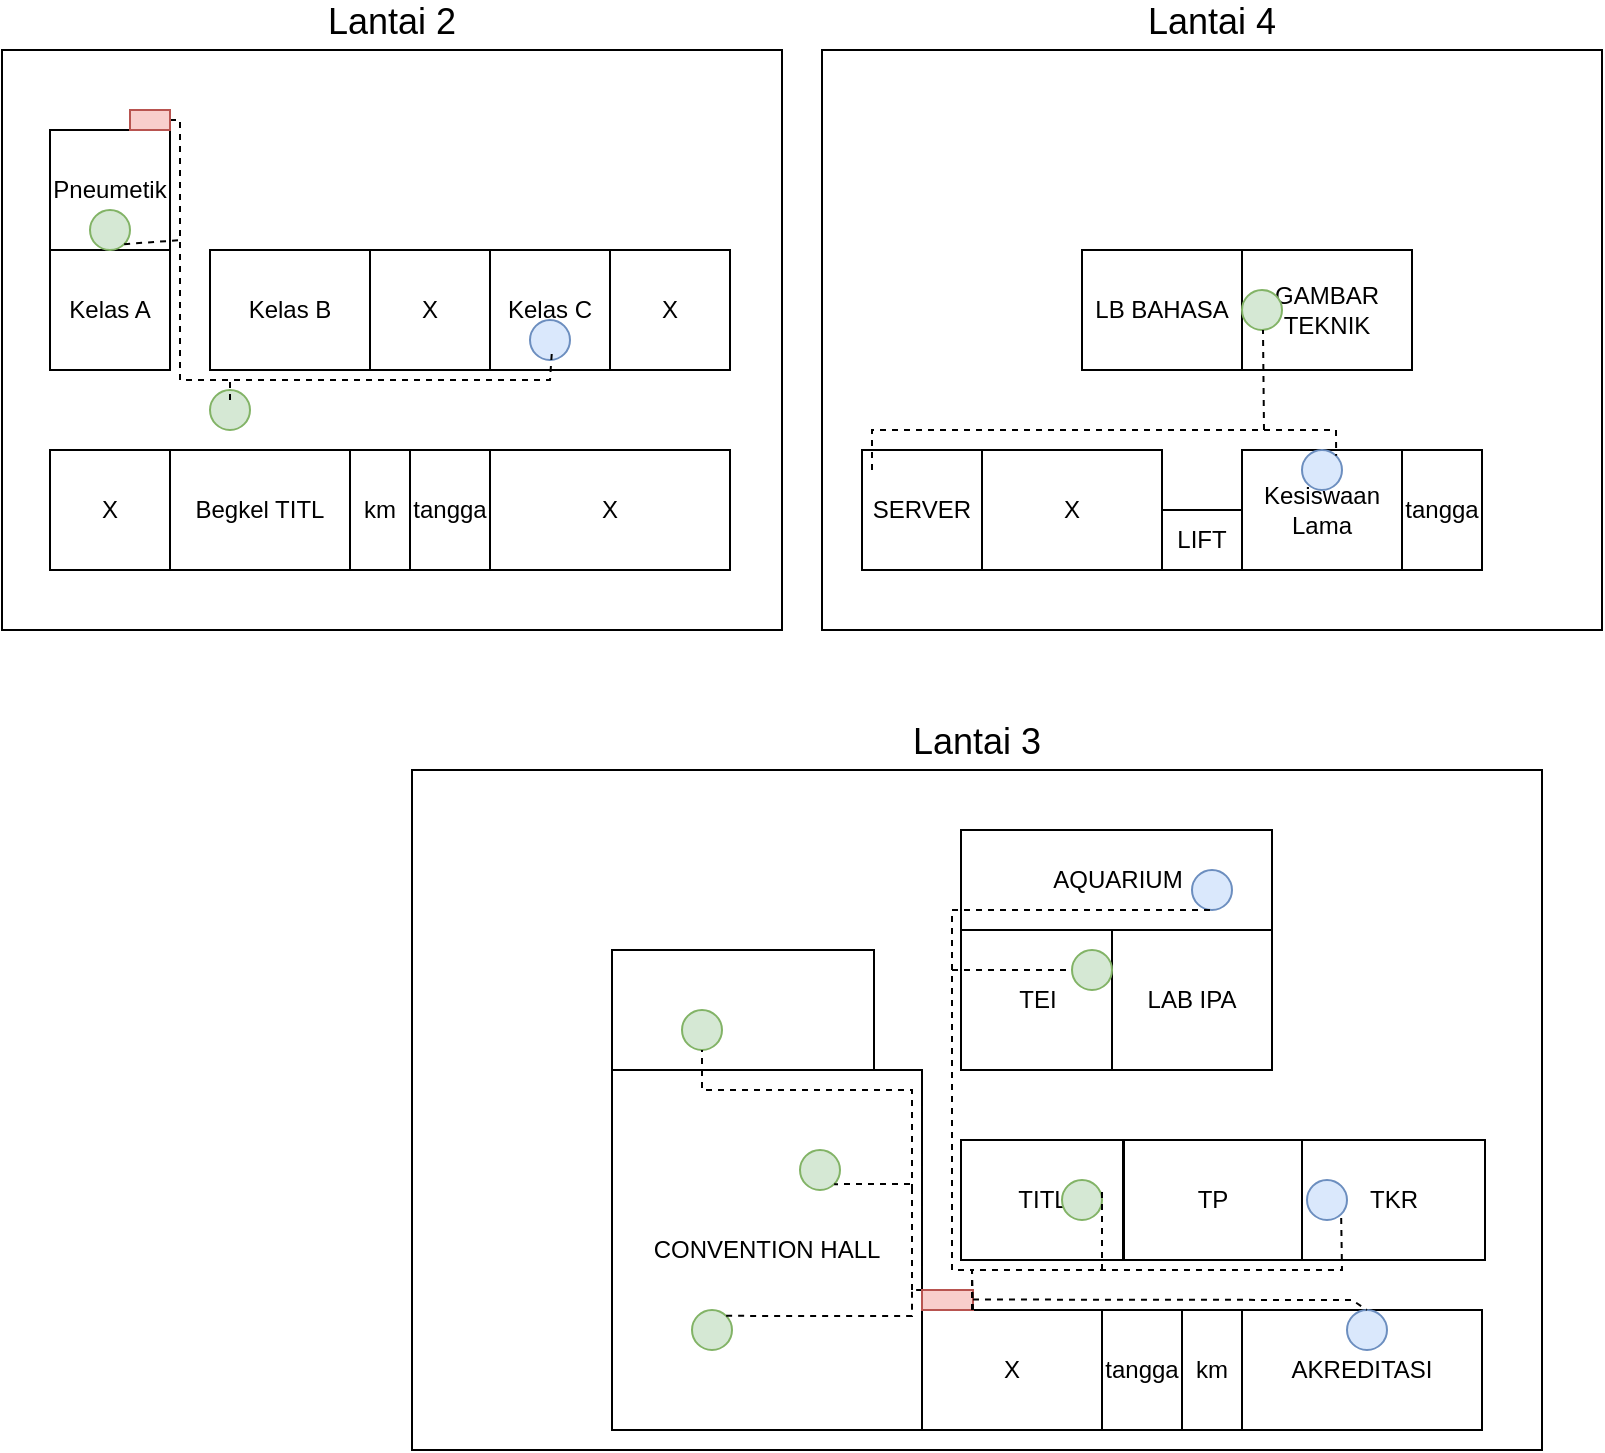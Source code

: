 <mxfile version="27.1.6">
  <diagram name="Halaman-1" id="R6oPI6uiMx98sxY8Ym2y">
    <mxGraphModel dx="553" dy="488" grid="1" gridSize="5" guides="1" tooltips="1" connect="1" arrows="1" fold="1" page="1" pageScale="1" pageWidth="827" pageHeight="1169" math="0" shadow="0">
      <root>
        <mxCell id="0" />
        <mxCell id="1" parent="0" />
        <mxCell id="iIIdw8pLbRfKMHtINdCc-13" value="Lantai 2" style="rounded=0;whiteSpace=wrap;html=1;labelPosition=center;verticalLabelPosition=top;align=center;verticalAlign=bottom;fontSize=18;" parent="1" vertex="1">
          <mxGeometry x="15" y="40" width="390" height="290" as="geometry" />
        </mxCell>
        <mxCell id="iIIdw8pLbRfKMHtINdCc-1" value="tangga" style="rounded=0;whiteSpace=wrap;html=1;" parent="1" vertex="1">
          <mxGeometry x="219" y="240" width="40" height="60" as="geometry" />
        </mxCell>
        <mxCell id="iIIdw8pLbRfKMHtINdCc-2" value="km" style="rounded=0;whiteSpace=wrap;html=1;" parent="1" vertex="1">
          <mxGeometry x="189" y="240" width="30" height="60" as="geometry" />
        </mxCell>
        <mxCell id="iIIdw8pLbRfKMHtINdCc-3" value="Begkel TITL" style="rounded=0;whiteSpace=wrap;html=1;" parent="1" vertex="1">
          <mxGeometry x="99" y="240" width="90" height="60" as="geometry" />
        </mxCell>
        <mxCell id="iIIdw8pLbRfKMHtINdCc-4" value="X" style="rounded=0;whiteSpace=wrap;html=1;" parent="1" vertex="1">
          <mxGeometry x="39" y="240" width="60" height="60" as="geometry" />
        </mxCell>
        <mxCell id="iIIdw8pLbRfKMHtINdCc-5" value="X" style="rounded=0;whiteSpace=wrap;html=1;" parent="1" vertex="1">
          <mxGeometry x="259" y="240" width="120" height="60" as="geometry" />
        </mxCell>
        <mxCell id="iIIdw8pLbRfKMHtINdCc-7" value="X" style="rounded=0;whiteSpace=wrap;html=1;" parent="1" vertex="1">
          <mxGeometry x="199" y="140" width="60" height="60" as="geometry" />
        </mxCell>
        <mxCell id="iIIdw8pLbRfKMHtINdCc-8" value="Kelas C" style="rounded=0;whiteSpace=wrap;html=1;" parent="1" vertex="1">
          <mxGeometry x="259" y="140" width="60" height="60" as="geometry" />
        </mxCell>
        <mxCell id="iIIdw8pLbRfKMHtINdCc-9" value="X" style="rounded=0;whiteSpace=wrap;html=1;" parent="1" vertex="1">
          <mxGeometry x="319" y="140" width="60" height="60" as="geometry" />
        </mxCell>
        <mxCell id="iIIdw8pLbRfKMHtINdCc-10" value="Kelas B" style="rounded=0;whiteSpace=wrap;html=1;" parent="1" vertex="1">
          <mxGeometry x="119" y="140" width="80" height="60" as="geometry" />
        </mxCell>
        <mxCell id="iIIdw8pLbRfKMHtINdCc-11" value="Kelas A" style="rounded=0;whiteSpace=wrap;html=1;" parent="1" vertex="1">
          <mxGeometry x="39" y="140" width="60" height="60" as="geometry" />
        </mxCell>
        <mxCell id="iIIdw8pLbRfKMHtINdCc-12" value="Pneumetik" style="rounded=0;whiteSpace=wrap;html=1;" parent="1" vertex="1">
          <mxGeometry x="39" y="80" width="60" height="60" as="geometry" />
        </mxCell>
        <mxCell id="iIIdw8pLbRfKMHtINdCc-14" value="Lantai 3" style="rounded=0;whiteSpace=wrap;html=1;labelPosition=center;verticalLabelPosition=top;align=center;verticalAlign=bottom;fontSize=18;" parent="1" vertex="1">
          <mxGeometry x="220" y="400" width="565" height="340" as="geometry" />
        </mxCell>
        <mxCell id="iIIdw8pLbRfKMHtINdCc-15" value="tangga" style="rounded=0;whiteSpace=wrap;html=1;" parent="1" vertex="1">
          <mxGeometry x="565" y="670" width="40" height="60" as="geometry" />
        </mxCell>
        <mxCell id="iIIdw8pLbRfKMHtINdCc-16" value="km" style="rounded=0;whiteSpace=wrap;html=1;" parent="1" vertex="1">
          <mxGeometry x="605" y="670" width="30" height="60" as="geometry" />
        </mxCell>
        <mxCell id="iIIdw8pLbRfKMHtINdCc-17" value="X" style="rounded=0;whiteSpace=wrap;html=1;" parent="1" vertex="1">
          <mxGeometry x="475" y="670" width="90" height="60" as="geometry" />
        </mxCell>
        <mxCell id="iIIdw8pLbRfKMHtINdCc-19" value="AKREDITASI" style="rounded=0;whiteSpace=wrap;html=1;" parent="1" vertex="1">
          <mxGeometry x="635" y="670" width="120" height="60" as="geometry" />
        </mxCell>
        <mxCell id="iIIdw8pLbRfKMHtINdCc-21" value="TP" style="rounded=0;whiteSpace=wrap;html=1;" parent="1" vertex="1">
          <mxGeometry x="576" y="585" width="89" height="60" as="geometry" />
        </mxCell>
        <mxCell id="iIIdw8pLbRfKMHtINdCc-22" value="TKR" style="rounded=0;whiteSpace=wrap;html=1;" parent="1" vertex="1">
          <mxGeometry x="665" y="585" width="91.5" height="60" as="geometry" />
        </mxCell>
        <mxCell id="iIIdw8pLbRfKMHtINdCc-23" value="TITL" style="rounded=0;whiteSpace=wrap;html=1;" parent="1" vertex="1">
          <mxGeometry x="494.5" y="585" width="81" height="60" as="geometry" />
        </mxCell>
        <mxCell id="iIIdw8pLbRfKMHtINdCc-26" value="Lantai 4" style="rounded=0;whiteSpace=wrap;html=1;labelPosition=center;verticalLabelPosition=top;align=center;verticalAlign=bottom;fontSize=18;" parent="1" vertex="1">
          <mxGeometry x="425" y="40" width="390" height="290" as="geometry" />
        </mxCell>
        <mxCell id="iIIdw8pLbRfKMHtINdCc-27" value="tangga" style="rounded=0;whiteSpace=wrap;html=1;" parent="1" vertex="1">
          <mxGeometry x="715" y="240" width="40" height="60" as="geometry" />
        </mxCell>
        <mxCell id="iIIdw8pLbRfKMHtINdCc-28" value="Kesiswaan Lama" style="rounded=0;whiteSpace=wrap;html=1;" parent="1" vertex="1">
          <mxGeometry x="635" y="240" width="80" height="60" as="geometry" />
        </mxCell>
        <mxCell id="iIIdw8pLbRfKMHtINdCc-29" value="X" style="rounded=0;whiteSpace=wrap;html=1;" parent="1" vertex="1">
          <mxGeometry x="505" y="240" width="90" height="60" as="geometry" />
        </mxCell>
        <mxCell id="iIIdw8pLbRfKMHtINdCc-30" value="SERVER" style="rounded=0;whiteSpace=wrap;html=1;" parent="1" vertex="1">
          <mxGeometry x="445" y="240" width="60" height="60" as="geometry" />
        </mxCell>
        <mxCell id="iIIdw8pLbRfKMHtINdCc-32" value="GAMBAR TEKNIK" style="rounded=0;whiteSpace=wrap;html=1;" parent="1" vertex="1">
          <mxGeometry x="635" y="140" width="85" height="60" as="geometry" />
        </mxCell>
        <mxCell id="iIIdw8pLbRfKMHtINdCc-35" value="LB BAHASA" style="rounded=0;whiteSpace=wrap;html=1;" parent="1" vertex="1">
          <mxGeometry x="555" y="140" width="80" height="60" as="geometry" />
        </mxCell>
        <mxCell id="iIIdw8pLbRfKMHtINdCc-38" value="TEI" style="rounded=0;whiteSpace=wrap;html=1;" parent="1" vertex="1">
          <mxGeometry x="494.5" y="480" width="75.5" height="70" as="geometry" />
        </mxCell>
        <mxCell id="iIIdw8pLbRfKMHtINdCc-39" value="AQUARIUM" style="rounded=0;whiteSpace=wrap;html=1;" parent="1" vertex="1">
          <mxGeometry x="494.5" y="430" width="155.5" height="50" as="geometry" />
        </mxCell>
        <mxCell id="iIIdw8pLbRfKMHtINdCc-40" value="LAB IPA" style="rounded=0;whiteSpace=wrap;html=1;" parent="1" vertex="1">
          <mxGeometry x="570" y="480" width="80" height="70" as="geometry" />
        </mxCell>
        <mxCell id="kzFb_Sxy3LPybFq5l0nC-1" value="" style="group" parent="1" vertex="1" connectable="0">
          <mxGeometry x="320" y="490" width="155" height="240" as="geometry" />
        </mxCell>
        <mxCell id="iIIdw8pLbRfKMHtINdCc-18" value="CONVENTION HALL" style="rounded=0;whiteSpace=wrap;html=1;shadow=0;" parent="kzFb_Sxy3LPybFq5l0nC-1" vertex="1">
          <mxGeometry y="60" width="155" height="180" as="geometry" />
        </mxCell>
        <mxCell id="iIIdw8pLbRfKMHtINdCc-41" value="" style="rounded=0;whiteSpace=wrap;html=1;shadow=0;" parent="kzFb_Sxy3LPybFq5l0nC-1" vertex="1">
          <mxGeometry width="131" height="60" as="geometry" />
        </mxCell>
        <mxCell id="pXbwSAoiy1E90qNg8mfw-6" value="" style="ellipse;whiteSpace=wrap;html=1;aspect=fixed;fillColor=#d5e8d4;strokeColor=#82b366;" vertex="1" parent="kzFb_Sxy3LPybFq5l0nC-1">
          <mxGeometry x="35" y="30" width="20" height="20" as="geometry" />
        </mxCell>
        <mxCell id="pXbwSAoiy1E90qNg8mfw-7" value="" style="ellipse;whiteSpace=wrap;html=1;aspect=fixed;fillColor=#d5e8d4;strokeColor=#82b366;" vertex="1" parent="kzFb_Sxy3LPybFq5l0nC-1">
          <mxGeometry x="94" y="100" width="20" height="20" as="geometry" />
        </mxCell>
        <mxCell id="pXbwSAoiy1E90qNg8mfw-8" value="" style="ellipse;whiteSpace=wrap;html=1;aspect=fixed;fillColor=#d5e8d4;strokeColor=#82b366;" vertex="1" parent="kzFb_Sxy3LPybFq5l0nC-1">
          <mxGeometry x="40" y="180" width="20" height="20" as="geometry" />
        </mxCell>
        <mxCell id="pXbwSAoiy1E90qNg8mfw-20" value="" style="endArrow=none;dashed=1;html=1;rounded=0;exitX=1;exitY=0;exitDx=0;exitDy=0;" edge="1" parent="kzFb_Sxy3LPybFq5l0nC-1" source="pXbwSAoiy1E90qNg8mfw-8">
          <mxGeometry width="50" height="50" relative="1" as="geometry">
            <mxPoint x="114" y="220" as="sourcePoint" />
            <mxPoint x="164" y="170" as="targetPoint" />
            <Array as="points">
              <mxPoint x="150" y="183" />
              <mxPoint x="150" y="170" />
            </Array>
          </mxGeometry>
        </mxCell>
        <mxCell id="kzFb_Sxy3LPybFq5l0nC-2" value="LIFT" style="rounded=0;whiteSpace=wrap;html=1;" parent="1" vertex="1">
          <mxGeometry x="595" y="270" width="40" height="30" as="geometry" />
        </mxCell>
        <mxCell id="pXbwSAoiy1E90qNg8mfw-1" value="" style="ellipse;whiteSpace=wrap;html=1;aspect=fixed;fillColor=#d5e8d4;strokeColor=#82b366;" vertex="1" parent="1">
          <mxGeometry x="59" y="120" width="20" height="20" as="geometry" />
        </mxCell>
        <mxCell id="pXbwSAoiy1E90qNg8mfw-2" value="" style="ellipse;whiteSpace=wrap;html=1;aspect=fixed;fillColor=#d5e8d4;strokeColor=#82b366;" vertex="1" parent="1">
          <mxGeometry x="119" y="210" width="20" height="20" as="geometry" />
        </mxCell>
        <mxCell id="pXbwSAoiy1E90qNg8mfw-3" value="" style="ellipse;whiteSpace=wrap;html=1;aspect=fixed;fillColor=#dae8fc;strokeColor=#6c8ebf;" vertex="1" parent="1">
          <mxGeometry x="279" y="175" width="20" height="20" as="geometry" />
        </mxCell>
        <mxCell id="pXbwSAoiy1E90qNg8mfw-4" value="" style="ellipse;whiteSpace=wrap;html=1;aspect=fixed;fillColor=#d5e8d4;strokeColor=#82b366;" vertex="1" parent="1">
          <mxGeometry x="635" y="160" width="20" height="20" as="geometry" />
        </mxCell>
        <mxCell id="pXbwSAoiy1E90qNg8mfw-5" value="" style="ellipse;whiteSpace=wrap;html=1;aspect=fixed;fillColor=#dae8fc;strokeColor=#6c8ebf;" vertex="1" parent="1">
          <mxGeometry x="665" y="240" width="20" height="20" as="geometry" />
        </mxCell>
        <mxCell id="pXbwSAoiy1E90qNg8mfw-10" value="" style="ellipse;whiteSpace=wrap;html=1;aspect=fixed;fillColor=#dae8fc;strokeColor=#6c8ebf;" vertex="1" parent="1">
          <mxGeometry x="610" y="450" width="20" height="20" as="geometry" />
        </mxCell>
        <mxCell id="pXbwSAoiy1E90qNg8mfw-11" value="" style="ellipse;whiteSpace=wrap;html=1;aspect=fixed;fillColor=#d5e8d4;strokeColor=#82b366;" vertex="1" parent="1">
          <mxGeometry x="550" y="490" width="20" height="20" as="geometry" />
        </mxCell>
        <mxCell id="pXbwSAoiy1E90qNg8mfw-12" value="" style="ellipse;whiteSpace=wrap;html=1;aspect=fixed;fillColor=#d5e8d4;strokeColor=#82b366;" vertex="1" parent="1">
          <mxGeometry x="545" y="605" width="20" height="20" as="geometry" />
        </mxCell>
        <mxCell id="pXbwSAoiy1E90qNg8mfw-13" value="" style="ellipse;whiteSpace=wrap;html=1;aspect=fixed;fillColor=#dae8fc;strokeColor=#6c8ebf;" vertex="1" parent="1">
          <mxGeometry x="667.5" y="605" width="20" height="20" as="geometry" />
        </mxCell>
        <mxCell id="pXbwSAoiy1E90qNg8mfw-14" value="" style="ellipse;whiteSpace=wrap;html=1;aspect=fixed;fillColor=#dae8fc;strokeColor=#6c8ebf;" vertex="1" parent="1">
          <mxGeometry x="687.5" y="670" width="20" height="20" as="geometry" />
        </mxCell>
        <mxCell id="pXbwSAoiy1E90qNg8mfw-15" value="" style="rounded=0;whiteSpace=wrap;html=1;fillColor=#f8cecc;strokeColor=#b85450;" vertex="1" parent="1">
          <mxGeometry x="475" y="660" width="25.5" height="10" as="geometry" />
        </mxCell>
        <mxCell id="pXbwSAoiy1E90qNg8mfw-16" value="" style="endArrow=none;dashed=1;html=1;rounded=0;entryX=1;entryY=1;entryDx=0;entryDy=0;" edge="1" parent="1" target="pXbwSAoiy1E90qNg8mfw-13">
          <mxGeometry width="50" height="50" relative="1" as="geometry">
            <mxPoint x="500.5" y="670" as="sourcePoint" />
            <mxPoint x="550.5" y="620" as="targetPoint" />
            <Array as="points">
              <mxPoint x="500" y="650" />
              <mxPoint x="685" y="650" />
            </Array>
          </mxGeometry>
        </mxCell>
        <mxCell id="pXbwSAoiy1E90qNg8mfw-17" value="" style="endArrow=none;dashed=1;html=1;rounded=0;" edge="1" parent="1">
          <mxGeometry width="50" height="50" relative="1" as="geometry">
            <mxPoint x="565" y="650" as="sourcePoint" />
            <mxPoint x="565" y="610" as="targetPoint" />
          </mxGeometry>
        </mxCell>
        <mxCell id="pXbwSAoiy1E90qNg8mfw-18" value="" style="endArrow=none;dashed=1;html=1;rounded=0;" edge="1" parent="1">
          <mxGeometry width="50" height="50" relative="1" as="geometry">
            <mxPoint x="500" y="670" as="sourcePoint" />
            <mxPoint x="620" y="470" as="targetPoint" />
            <Array as="points">
              <mxPoint x="500" y="650" />
              <mxPoint x="490" y="650" />
              <mxPoint x="490" y="470" />
            </Array>
          </mxGeometry>
        </mxCell>
        <mxCell id="pXbwSAoiy1E90qNg8mfw-19" value="" style="endArrow=none;dashed=1;html=1;rounded=0;entryX=0;entryY=0.5;entryDx=0;entryDy=0;" edge="1" parent="1" target="pXbwSAoiy1E90qNg8mfw-11">
          <mxGeometry width="50" height="50" relative="1" as="geometry">
            <mxPoint x="490" y="500" as="sourcePoint" />
            <mxPoint x="544.5" y="450" as="targetPoint" />
          </mxGeometry>
        </mxCell>
        <mxCell id="pXbwSAoiy1E90qNg8mfw-21" value="" style="endArrow=none;dashed=1;html=1;rounded=0;entryX=1;entryY=1;entryDx=0;entryDy=0;" edge="1" parent="1" target="pXbwSAoiy1E90qNg8mfw-7">
          <mxGeometry width="50" height="50" relative="1" as="geometry">
            <mxPoint x="470" y="660" as="sourcePoint" />
            <mxPoint x="520" y="610" as="targetPoint" />
            <Array as="points">
              <mxPoint x="470" y="607" />
            </Array>
          </mxGeometry>
        </mxCell>
        <mxCell id="pXbwSAoiy1E90qNg8mfw-22" value="" style="endArrow=none;dashed=1;html=1;rounded=0;entryX=0.5;entryY=1;entryDx=0;entryDy=0;" edge="1" parent="1" target="pXbwSAoiy1E90qNg8mfw-6">
          <mxGeometry width="50" height="50" relative="1" as="geometry">
            <mxPoint x="470" y="610" as="sourcePoint" />
            <mxPoint x="520" y="560" as="targetPoint" />
            <Array as="points">
              <mxPoint x="470" y="560" />
              <mxPoint x="365" y="560" />
            </Array>
          </mxGeometry>
        </mxCell>
        <mxCell id="pXbwSAoiy1E90qNg8mfw-23" value="" style="endArrow=none;dashed=1;html=1;rounded=0;entryX=0.5;entryY=0;entryDx=0;entryDy=0;" edge="1" parent="1" target="pXbwSAoiy1E90qNg8mfw-14">
          <mxGeometry width="50" height="50" relative="1" as="geometry">
            <mxPoint x="500.5" y="664.76" as="sourcePoint" />
            <mxPoint x="700.5" y="664.76" as="targetPoint" />
            <Array as="points">
              <mxPoint x="690" y="665" />
            </Array>
          </mxGeometry>
        </mxCell>
        <mxCell id="pXbwSAoiy1E90qNg8mfw-24" value="" style="endArrow=none;dashed=1;html=1;rounded=0;entryX=1;entryY=0;entryDx=0;entryDy=0;" edge="1" parent="1" target="pXbwSAoiy1E90qNg8mfw-5">
          <mxGeometry width="50" height="50" relative="1" as="geometry">
            <mxPoint x="450" y="250" as="sourcePoint" />
            <mxPoint x="500" y="200" as="targetPoint" />
            <Array as="points">
              <mxPoint x="450" y="230" />
              <mxPoint x="682" y="230" />
            </Array>
          </mxGeometry>
        </mxCell>
        <mxCell id="pXbwSAoiy1E90qNg8mfw-26" value="" style="endArrow=none;dashed=1;html=1;rounded=0;" edge="1" parent="1">
          <mxGeometry width="50" height="50" relative="1" as="geometry">
            <mxPoint x="646" y="230" as="sourcePoint" />
            <mxPoint x="645.5" y="180" as="targetPoint" />
          </mxGeometry>
        </mxCell>
        <mxCell id="pXbwSAoiy1E90qNg8mfw-27" value="" style="endArrow=none;dashed=1;html=1;rounded=0;" edge="1" parent="1">
          <mxGeometry width="50" height="50" relative="1" as="geometry">
            <mxPoint x="99" y="75" as="sourcePoint" />
            <mxPoint x="290" y="190" as="targetPoint" />
            <Array as="points">
              <mxPoint x="104" y="75" />
              <mxPoint x="104" y="205" />
              <mxPoint x="289" y="205" />
            </Array>
          </mxGeometry>
        </mxCell>
        <mxCell id="pXbwSAoiy1E90qNg8mfw-28" value="" style="rounded=0;whiteSpace=wrap;html=1;fillColor=#f8cecc;strokeColor=#b85450;" vertex="1" parent="1">
          <mxGeometry x="79" y="70" width="20" height="10" as="geometry" />
        </mxCell>
        <mxCell id="pXbwSAoiy1E90qNg8mfw-29" value="" style="endArrow=none;dashed=1;html=1;rounded=0;exitX=0.5;exitY=0.25;exitDx=0;exitDy=0;exitPerimeter=0;" edge="1" parent="1" source="pXbwSAoiy1E90qNg8mfw-2">
          <mxGeometry width="50" height="50" relative="1" as="geometry">
            <mxPoint x="79" y="255" as="sourcePoint" />
            <mxPoint x="129" y="205" as="targetPoint" />
          </mxGeometry>
        </mxCell>
        <mxCell id="pXbwSAoiy1E90qNg8mfw-30" value="" style="endArrow=none;dashed=1;html=1;rounded=0;exitX=1;exitY=1;exitDx=0;exitDy=0;" edge="1" parent="1" source="pXbwSAoiy1E90qNg8mfw-1">
          <mxGeometry width="50" height="50" relative="1" as="geometry">
            <mxPoint x="55" y="185" as="sourcePoint" />
            <mxPoint x="105" y="135" as="targetPoint" />
          </mxGeometry>
        </mxCell>
      </root>
    </mxGraphModel>
  </diagram>
</mxfile>
